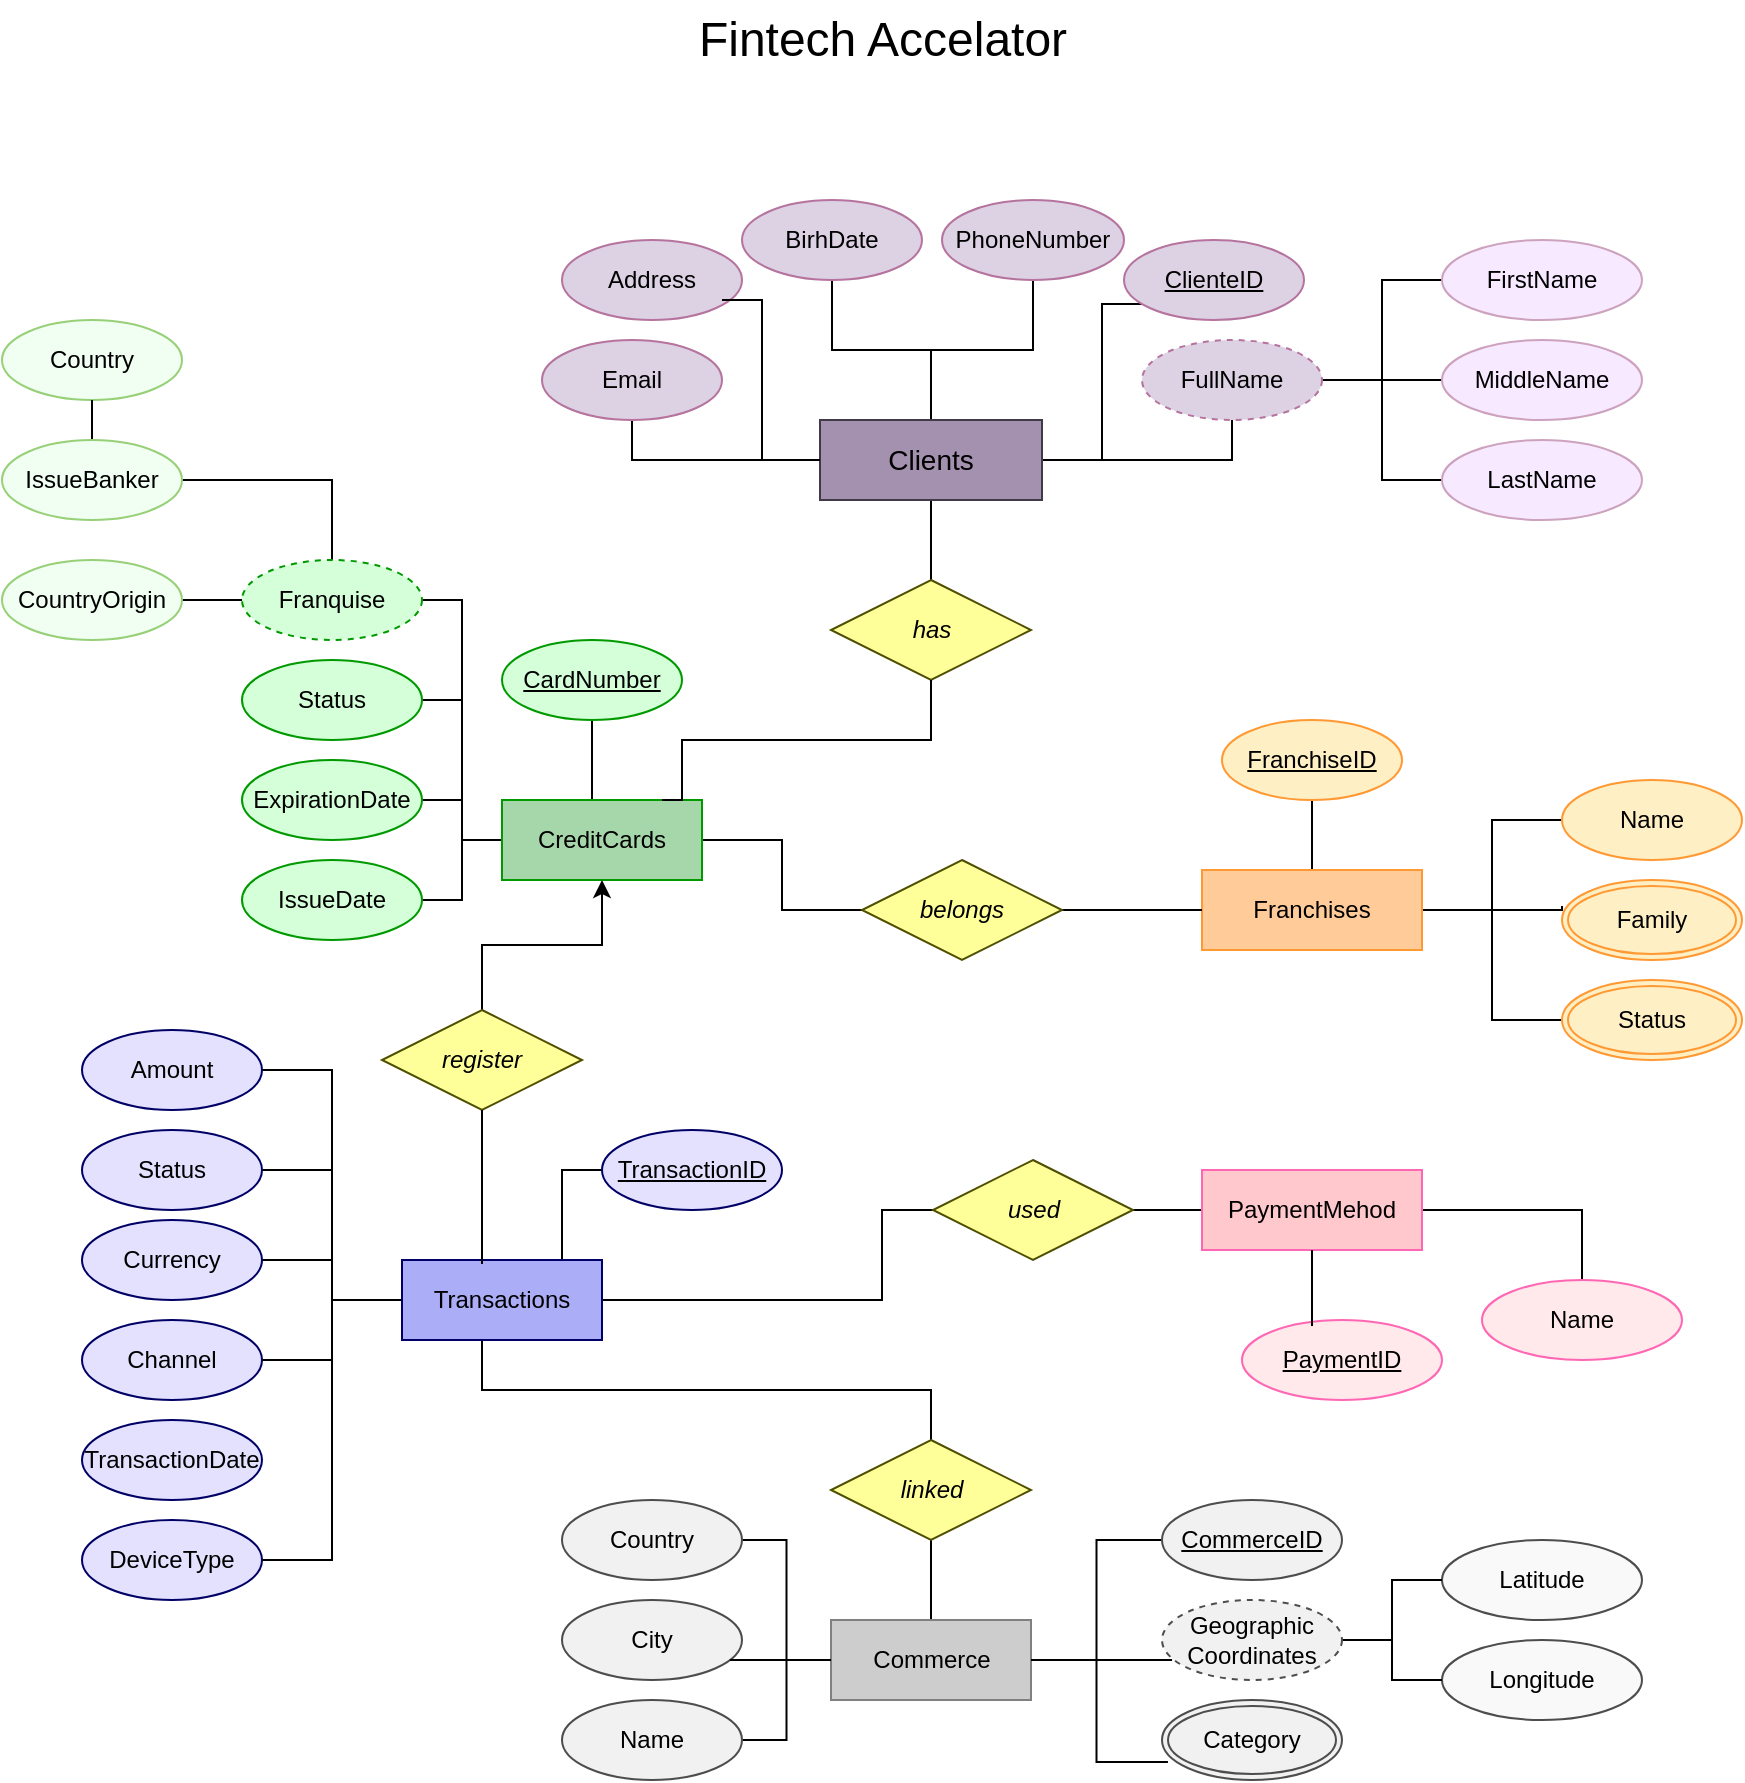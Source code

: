 <mxfile version="26.2.2">
  <diagram name="Página-1" id="xZXNUNrdJQR4dLXTSI1i">
    <mxGraphModel dx="1940" dy="537" grid="1" gridSize="10" guides="1" tooltips="1" connect="1" arrows="1" fold="1" page="1" pageScale="1" pageWidth="827" pageHeight="1169" math="0" shadow="0">
      <root>
        <mxCell id="0" />
        <mxCell id="1" parent="0" />
        <mxCell id="FD9Q3A7IaXbyk1uYH2CH-1" value="&lt;font style=&quot;font-size: 24px;&quot;&gt;Fintech Accelator&lt;/font&gt;" style="text;html=1;align=center;verticalAlign=middle;whiteSpace=wrap;rounded=0;" vertex="1" parent="1">
          <mxGeometry x="240" width="221" height="40" as="geometry" />
        </mxCell>
        <mxCell id="FD9Q3A7IaXbyk1uYH2CH-61" style="edgeStyle=orthogonalEdgeStyle;rounded=0;orthogonalLoop=1;jettySize=auto;html=1;endArrow=none;startFill=0;" edge="1" parent="1" source="FD9Q3A7IaXbyk1uYH2CH-6" target="FD9Q3A7IaXbyk1uYH2CH-32">
          <mxGeometry relative="1" as="geometry" />
        </mxCell>
        <mxCell id="FD9Q3A7IaXbyk1uYH2CH-106" style="edgeStyle=orthogonalEdgeStyle;rounded=0;orthogonalLoop=1;jettySize=auto;html=1;entryX=0.5;entryY=1;entryDx=0;entryDy=0;endArrow=none;startFill=0;" edge="1" parent="1" source="FD9Q3A7IaXbyk1uYH2CH-6" target="FD9Q3A7IaXbyk1uYH2CH-10">
          <mxGeometry relative="1" as="geometry" />
        </mxCell>
        <mxCell id="FD9Q3A7IaXbyk1uYH2CH-107" style="edgeStyle=orthogonalEdgeStyle;rounded=0;orthogonalLoop=1;jettySize=auto;html=1;entryX=0.5;entryY=1;entryDx=0;entryDy=0;endArrow=none;startFill=0;" edge="1" parent="1" source="FD9Q3A7IaXbyk1uYH2CH-6" target="FD9Q3A7IaXbyk1uYH2CH-14">
          <mxGeometry relative="1" as="geometry" />
        </mxCell>
        <mxCell id="FD9Q3A7IaXbyk1uYH2CH-109" style="edgeStyle=orthogonalEdgeStyle;rounded=0;orthogonalLoop=1;jettySize=auto;html=1;endArrow=none;startFill=0;" edge="1" parent="1" source="FD9Q3A7IaXbyk1uYH2CH-6" target="FD9Q3A7IaXbyk1uYH2CH-8">
          <mxGeometry relative="1" as="geometry" />
        </mxCell>
        <mxCell id="FD9Q3A7IaXbyk1uYH2CH-110" style="edgeStyle=orthogonalEdgeStyle;rounded=0;orthogonalLoop=1;jettySize=auto;html=1;entryX=0.5;entryY=1;entryDx=0;entryDy=0;endArrow=none;startFill=0;" edge="1" parent="1" source="FD9Q3A7IaXbyk1uYH2CH-6" target="FD9Q3A7IaXbyk1uYH2CH-7">
          <mxGeometry relative="1" as="geometry" />
        </mxCell>
        <mxCell id="FD9Q3A7IaXbyk1uYH2CH-111" style="edgeStyle=orthogonalEdgeStyle;rounded=0;orthogonalLoop=1;jettySize=auto;html=1;endArrow=none;startFill=0;entryX=0.211;entryY=0.8;entryDx=0;entryDy=0;entryPerimeter=0;" edge="1" parent="1" source="FD9Q3A7IaXbyk1uYH2CH-6" target="FD9Q3A7IaXbyk1uYH2CH-13">
          <mxGeometry relative="1" as="geometry">
            <mxPoint x="476" y="152" as="targetPoint" />
            <Array as="points">
              <mxPoint x="460" y="230" />
              <mxPoint x="460" y="152" />
            </Array>
          </mxGeometry>
        </mxCell>
        <mxCell id="FD9Q3A7IaXbyk1uYH2CH-6" value="&lt;font style=&quot;font-size: 14px;&quot;&gt;Clients&lt;/font&gt;" style="rounded=0;whiteSpace=wrap;html=1;fillColor=#A391AF;strokeColor=#403946;" vertex="1" parent="1">
          <mxGeometry x="319" y="210" width="111" height="40" as="geometry" />
        </mxCell>
        <mxCell id="FD9Q3A7IaXbyk1uYH2CH-7" value="PhoneNumber" style="ellipse;whiteSpace=wrap;html=1;align=center;fillColor=#DDD1E4;strokeColor=#B5739D;" vertex="1" parent="1">
          <mxGeometry x="380" y="100" width="91" height="40" as="geometry" />
        </mxCell>
        <mxCell id="FD9Q3A7IaXbyk1uYH2CH-8" value="BirhDate" style="ellipse;whiteSpace=wrap;html=1;align=center;fillColor=#DDD1E4;strokeColor=#B5739D;" vertex="1" parent="1">
          <mxGeometry x="280" y="100" width="90" height="40" as="geometry" />
        </mxCell>
        <mxCell id="FD9Q3A7IaXbyk1uYH2CH-9" value="Address" style="ellipse;whiteSpace=wrap;html=1;align=center;fillColor=#DDD1E4;strokeColor=#B5739D;" vertex="1" parent="1">
          <mxGeometry x="190" y="120" width="90" height="40" as="geometry" />
        </mxCell>
        <mxCell id="FD9Q3A7IaXbyk1uYH2CH-10" value="Email" style="ellipse;whiteSpace=wrap;html=1;align=center;fillColor=#DDD1E4;strokeColor=#B5739D;" vertex="1" parent="1">
          <mxGeometry x="180" y="170" width="90" height="40" as="geometry" />
        </mxCell>
        <mxCell id="FD9Q3A7IaXbyk1uYH2CH-13" value="ClienteID" style="ellipse;whiteSpace=wrap;html=1;align=center;fontStyle=4;fillColor=#DDD1E4;strokeColor=#B5739D;" vertex="1" parent="1">
          <mxGeometry x="471" y="120" width="90" height="40" as="geometry" />
        </mxCell>
        <mxCell id="FD9Q3A7IaXbyk1uYH2CH-112" style="edgeStyle=orthogonalEdgeStyle;rounded=0;orthogonalLoop=1;jettySize=auto;html=1;entryX=0;entryY=0.5;entryDx=0;entryDy=0;strokeWidth=1;endArrow=none;startFill=0;" edge="1" parent="1" source="FD9Q3A7IaXbyk1uYH2CH-14" target="FD9Q3A7IaXbyk1uYH2CH-18">
          <mxGeometry relative="1" as="geometry" />
        </mxCell>
        <mxCell id="FD9Q3A7IaXbyk1uYH2CH-113" style="edgeStyle=orthogonalEdgeStyle;rounded=0;orthogonalLoop=1;jettySize=auto;html=1;entryX=0;entryY=0.5;entryDx=0;entryDy=0;endArrow=none;startFill=0;" edge="1" parent="1" source="FD9Q3A7IaXbyk1uYH2CH-14" target="FD9Q3A7IaXbyk1uYH2CH-17">
          <mxGeometry relative="1" as="geometry" />
        </mxCell>
        <mxCell id="FD9Q3A7IaXbyk1uYH2CH-114" style="edgeStyle=orthogonalEdgeStyle;rounded=0;orthogonalLoop=1;jettySize=auto;html=1;entryX=0;entryY=0.5;entryDx=0;entryDy=0;endArrow=none;startFill=0;" edge="1" parent="1" source="FD9Q3A7IaXbyk1uYH2CH-14" target="FD9Q3A7IaXbyk1uYH2CH-16">
          <mxGeometry relative="1" as="geometry" />
        </mxCell>
        <mxCell id="FD9Q3A7IaXbyk1uYH2CH-14" value="FullName" style="ellipse;whiteSpace=wrap;html=1;align=center;dashed=1;fillColor=#DDD1E4;strokeColor=#B5739D;" vertex="1" parent="1">
          <mxGeometry x="480" y="170" width="90" height="40" as="geometry" />
        </mxCell>
        <mxCell id="FD9Q3A7IaXbyk1uYH2CH-16" value="LastName" style="ellipse;whiteSpace=wrap;html=1;align=center;fillColor=#F7E9FF;strokeColor=#CDA2BE;" vertex="1" parent="1">
          <mxGeometry x="630" y="220" width="100" height="40" as="geometry" />
        </mxCell>
        <mxCell id="FD9Q3A7IaXbyk1uYH2CH-17" value="MiddleName" style="ellipse;whiteSpace=wrap;html=1;align=center;fillColor=#F7E9FF;strokeColor=#CDA2BE;" vertex="1" parent="1">
          <mxGeometry x="630" y="170" width="100" height="40" as="geometry" />
        </mxCell>
        <mxCell id="FD9Q3A7IaXbyk1uYH2CH-18" value="FirstName" style="ellipse;whiteSpace=wrap;html=1;align=center;fillColor=#F7E9FF;strokeColor=#CDA2BE;" vertex="1" parent="1">
          <mxGeometry x="630" y="120" width="100" height="40" as="geometry" />
        </mxCell>
        <mxCell id="FD9Q3A7IaXbyk1uYH2CH-32" value="&lt;i&gt;has&lt;/i&gt;" style="shape=rhombus;perimeter=rhombusPerimeter;whiteSpace=wrap;html=1;align=center;fillColor=#FFFF99;strokeColor=#4E4E00;" vertex="1" parent="1">
          <mxGeometry x="324.5" y="290" width="100" height="50" as="geometry" />
        </mxCell>
        <mxCell id="FD9Q3A7IaXbyk1uYH2CH-44" style="edgeStyle=orthogonalEdgeStyle;rounded=0;orthogonalLoop=1;jettySize=auto;html=1;entryX=0.5;entryY=1;entryDx=0;entryDy=0;endArrow=none;startFill=0;" edge="1" parent="1" source="FD9Q3A7IaXbyk1uYH2CH-35" target="FD9Q3A7IaXbyk1uYH2CH-42">
          <mxGeometry relative="1" as="geometry">
            <Array as="points">
              <mxPoint x="205" y="390" />
              <mxPoint x="205" y="390" />
            </Array>
          </mxGeometry>
        </mxCell>
        <mxCell id="FD9Q3A7IaXbyk1uYH2CH-45" style="edgeStyle=orthogonalEdgeStyle;rounded=0;orthogonalLoop=1;jettySize=auto;html=1;entryX=1;entryY=0.5;entryDx=0;entryDy=0;endArrow=none;startFill=0;" edge="1" parent="1" source="FD9Q3A7IaXbyk1uYH2CH-35" target="FD9Q3A7IaXbyk1uYH2CH-43">
          <mxGeometry relative="1" as="geometry" />
        </mxCell>
        <mxCell id="FD9Q3A7IaXbyk1uYH2CH-62" style="edgeStyle=orthogonalEdgeStyle;rounded=0;orthogonalLoop=1;jettySize=auto;html=1;entryX=0;entryY=0.5;entryDx=0;entryDy=0;endArrow=none;startFill=0;" edge="1" parent="1" source="FD9Q3A7IaXbyk1uYH2CH-35" target="FD9Q3A7IaXbyk1uYH2CH-59">
          <mxGeometry relative="1" as="geometry" />
        </mxCell>
        <mxCell id="FD9Q3A7IaXbyk1uYH2CH-119" style="edgeStyle=orthogonalEdgeStyle;rounded=0;orthogonalLoop=1;jettySize=auto;html=1;entryX=1;entryY=0.5;entryDx=0;entryDy=0;endArrow=none;startFill=0;" edge="1" parent="1" source="FD9Q3A7IaXbyk1uYH2CH-35" target="FD9Q3A7IaXbyk1uYH2CH-39">
          <mxGeometry relative="1" as="geometry" />
        </mxCell>
        <mxCell id="FD9Q3A7IaXbyk1uYH2CH-120" style="edgeStyle=orthogonalEdgeStyle;rounded=0;orthogonalLoop=1;jettySize=auto;html=1;entryX=1;entryY=0.5;entryDx=0;entryDy=0;endArrow=none;startFill=0;" edge="1" parent="1" source="FD9Q3A7IaXbyk1uYH2CH-35" target="FD9Q3A7IaXbyk1uYH2CH-41">
          <mxGeometry relative="1" as="geometry" />
        </mxCell>
        <mxCell id="FD9Q3A7IaXbyk1uYH2CH-121" style="edgeStyle=orthogonalEdgeStyle;rounded=0;orthogonalLoop=1;jettySize=auto;html=1;entryX=1;entryY=0.5;entryDx=0;entryDy=0;endArrow=none;startFill=0;" edge="1" parent="1" source="FD9Q3A7IaXbyk1uYH2CH-35" target="FD9Q3A7IaXbyk1uYH2CH-40">
          <mxGeometry relative="1" as="geometry" />
        </mxCell>
        <mxCell id="FD9Q3A7IaXbyk1uYH2CH-35" value="CreditCards" style="whiteSpace=wrap;html=1;align=center;fillColor=#A6D7AA;strokeColor=#009900;" vertex="1" parent="1">
          <mxGeometry x="160" y="400" width="100" height="40" as="geometry" />
        </mxCell>
        <mxCell id="FD9Q3A7IaXbyk1uYH2CH-38" style="edgeStyle=orthogonalEdgeStyle;rounded=0;orthogonalLoop=1;jettySize=auto;html=1;endArrow=none;startFill=0;exitX=0.5;exitY=1;exitDx=0;exitDy=0;" edge="1" parent="1" source="FD9Q3A7IaXbyk1uYH2CH-32">
          <mxGeometry relative="1" as="geometry">
            <mxPoint x="240" y="400" as="targetPoint" />
            <Array as="points">
              <mxPoint x="375" y="370" />
              <mxPoint x="250" y="370" />
              <mxPoint x="250" y="400" />
            </Array>
          </mxGeometry>
        </mxCell>
        <mxCell id="FD9Q3A7IaXbyk1uYH2CH-39" value="Status" style="ellipse;whiteSpace=wrap;html=1;align=center;fillColor=#D4FFD9;strokeColor=#009900;" vertex="1" parent="1">
          <mxGeometry x="30" y="330" width="90" height="40" as="geometry" />
        </mxCell>
        <mxCell id="FD9Q3A7IaXbyk1uYH2CH-40" value="IssueDate" style="ellipse;whiteSpace=wrap;html=1;align=center;fillColor=#D4FFD9;strokeColor=#009900;" vertex="1" parent="1">
          <mxGeometry x="30" y="430" width="90" height="40" as="geometry" />
        </mxCell>
        <mxCell id="FD9Q3A7IaXbyk1uYH2CH-42" value="CardNumber" style="ellipse;whiteSpace=wrap;html=1;align=center;fontStyle=4;fillColor=#D4FFD9;strokeColor=#009900;" vertex="1" parent="1">
          <mxGeometry x="160" y="320" width="90" height="40" as="geometry" />
        </mxCell>
        <mxCell id="FD9Q3A7IaXbyk1uYH2CH-115" style="edgeStyle=orthogonalEdgeStyle;rounded=0;orthogonalLoop=1;jettySize=auto;html=1;entryX=1;entryY=0.5;entryDx=0;entryDy=0;endArrow=none;startFill=0;" edge="1" parent="1" source="FD9Q3A7IaXbyk1uYH2CH-43" target="FD9Q3A7IaXbyk1uYH2CH-51">
          <mxGeometry relative="1" as="geometry" />
        </mxCell>
        <mxCell id="FD9Q3A7IaXbyk1uYH2CH-116" style="edgeStyle=orthogonalEdgeStyle;rounded=0;orthogonalLoop=1;jettySize=auto;html=1;endArrow=none;startFill=0;" edge="1" parent="1" source="FD9Q3A7IaXbyk1uYH2CH-43" target="FD9Q3A7IaXbyk1uYH2CH-52">
          <mxGeometry relative="1" as="geometry">
            <Array as="points">
              <mxPoint x="75" y="240" />
            </Array>
          </mxGeometry>
        </mxCell>
        <mxCell id="FD9Q3A7IaXbyk1uYH2CH-43" value="Franquise" style="ellipse;whiteSpace=wrap;html=1;align=center;dashed=1;fillColor=#D4FFD9;strokeColor=#009900;" vertex="1" parent="1">
          <mxGeometry x="30" y="280" width="90" height="40" as="geometry" />
        </mxCell>
        <mxCell id="FD9Q3A7IaXbyk1uYH2CH-50" value="Country" style="ellipse;whiteSpace=wrap;html=1;align=center;fillColor=#F0FFF2;strokeColor=#97D077;" vertex="1" parent="1">
          <mxGeometry x="-90" y="160" width="90" height="40" as="geometry" />
        </mxCell>
        <mxCell id="FD9Q3A7IaXbyk1uYH2CH-51" value="CountryOrigin" style="ellipse;whiteSpace=wrap;html=1;align=center;fillColor=#F0FFF2;strokeColor=#97D077;" vertex="1" parent="1">
          <mxGeometry x="-90" y="280" width="90" height="40" as="geometry" />
        </mxCell>
        <mxCell id="FD9Q3A7IaXbyk1uYH2CH-159" style="edgeStyle=orthogonalEdgeStyle;rounded=0;orthogonalLoop=1;jettySize=auto;html=1;entryX=0.5;entryY=1;entryDx=0;entryDy=0;endArrow=none;startFill=0;" edge="1" parent="1" source="FD9Q3A7IaXbyk1uYH2CH-52" target="FD9Q3A7IaXbyk1uYH2CH-50">
          <mxGeometry relative="1" as="geometry" />
        </mxCell>
        <mxCell id="FD9Q3A7IaXbyk1uYH2CH-52" value="IssueBanker" style="ellipse;whiteSpace=wrap;html=1;align=center;fillColor=#F0FFF2;strokeColor=#97D077;" vertex="1" parent="1">
          <mxGeometry x="-90" y="220" width="90" height="40" as="geometry" />
        </mxCell>
        <mxCell id="FD9Q3A7IaXbyk1uYH2CH-69" style="edgeStyle=orthogonalEdgeStyle;rounded=0;orthogonalLoop=1;jettySize=auto;html=1;endArrow=none;startFill=0;" edge="1" parent="1" source="FD9Q3A7IaXbyk1uYH2CH-57" target="FD9Q3A7IaXbyk1uYH2CH-65">
          <mxGeometry relative="1" as="geometry" />
        </mxCell>
        <mxCell id="FD9Q3A7IaXbyk1uYH2CH-70" style="edgeStyle=orthogonalEdgeStyle;rounded=0;orthogonalLoop=1;jettySize=auto;html=1;entryX=0;entryY=0.5;entryDx=0;entryDy=0;endArrow=none;startFill=0;" edge="1" parent="1" source="FD9Q3A7IaXbyk1uYH2CH-57" target="FD9Q3A7IaXbyk1uYH2CH-64">
          <mxGeometry relative="1" as="geometry" />
        </mxCell>
        <mxCell id="FD9Q3A7IaXbyk1uYH2CH-72" style="edgeStyle=orthogonalEdgeStyle;rounded=0;orthogonalLoop=1;jettySize=auto;html=1;entryX=0.011;entryY=0.325;entryDx=0;entryDy=0;endArrow=none;startFill=0;entryPerimeter=0;" edge="1" parent="1" source="FD9Q3A7IaXbyk1uYH2CH-57" target="FD9Q3A7IaXbyk1uYH2CH-66">
          <mxGeometry relative="1" as="geometry">
            <Array as="points">
              <mxPoint x="690" y="455" />
            </Array>
          </mxGeometry>
        </mxCell>
        <mxCell id="FD9Q3A7IaXbyk1uYH2CH-73" style="edgeStyle=orthogonalEdgeStyle;rounded=0;orthogonalLoop=1;jettySize=auto;html=1;entryX=0;entryY=0.5;entryDx=0;entryDy=0;endArrow=none;startFill=0;" edge="1" parent="1" source="FD9Q3A7IaXbyk1uYH2CH-57" target="FD9Q3A7IaXbyk1uYH2CH-67">
          <mxGeometry relative="1" as="geometry" />
        </mxCell>
        <mxCell id="FD9Q3A7IaXbyk1uYH2CH-57" value="Franchises" style="whiteSpace=wrap;html=1;align=center;fillColor=#FFCC99;strokeColor=#FF9933;" vertex="1" parent="1">
          <mxGeometry x="510" y="435" width="110" height="40" as="geometry" />
        </mxCell>
        <mxCell id="FD9Q3A7IaXbyk1uYH2CH-63" style="edgeStyle=orthogonalEdgeStyle;rounded=0;orthogonalLoop=1;jettySize=auto;html=1;entryX=0;entryY=0.5;entryDx=0;entryDy=0;endArrow=none;startFill=0;" edge="1" parent="1" source="FD9Q3A7IaXbyk1uYH2CH-59" target="FD9Q3A7IaXbyk1uYH2CH-57">
          <mxGeometry relative="1" as="geometry" />
        </mxCell>
        <mxCell id="FD9Q3A7IaXbyk1uYH2CH-59" value="&lt;i&gt;belongs&lt;/i&gt;" style="shape=rhombus;perimeter=rhombusPerimeter;whiteSpace=wrap;html=1;align=center;fillColor=#FFFF99;strokeColor=#4E4E00;" vertex="1" parent="1">
          <mxGeometry x="340" y="430" width="100" height="50" as="geometry" />
        </mxCell>
        <mxCell id="FD9Q3A7IaXbyk1uYH2CH-64" value="Name" style="ellipse;whiteSpace=wrap;html=1;align=center;fillColor=#FFEFC5;strokeColor=#FF9933;" vertex="1" parent="1">
          <mxGeometry x="690" y="390" width="90" height="40" as="geometry" />
        </mxCell>
        <mxCell id="FD9Q3A7IaXbyk1uYH2CH-65" value="FranchiseID" style="ellipse;whiteSpace=wrap;html=1;align=center;fontStyle=4;fillColor=#FFEFC5;strokeColor=#FF9933;" vertex="1" parent="1">
          <mxGeometry x="520" y="360" width="90" height="40" as="geometry" />
        </mxCell>
        <mxCell id="FD9Q3A7IaXbyk1uYH2CH-66" value="Family" style="ellipse;shape=doubleEllipse;margin=3;whiteSpace=wrap;html=1;align=center;fillColor=#FFEFC5;strokeColor=#FF9933;" vertex="1" parent="1">
          <mxGeometry x="690" y="440" width="90" height="40" as="geometry" />
        </mxCell>
        <mxCell id="FD9Q3A7IaXbyk1uYH2CH-67" value="Status" style="ellipse;shape=doubleEllipse;margin=3;whiteSpace=wrap;html=1;align=center;fillColor=#FFEFC5;strokeColor=#FF9933;" vertex="1" parent="1">
          <mxGeometry x="690" y="490" width="90" height="40" as="geometry" />
        </mxCell>
        <mxCell id="FD9Q3A7IaXbyk1uYH2CH-87" value="" style="edgeStyle=orthogonalEdgeStyle;rounded=0;orthogonalLoop=1;jettySize=auto;html=1;" edge="1" parent="1" source="FD9Q3A7IaXbyk1uYH2CH-74" target="FD9Q3A7IaXbyk1uYH2CH-35">
          <mxGeometry relative="1" as="geometry" />
        </mxCell>
        <mxCell id="FD9Q3A7IaXbyk1uYH2CH-74" value="&lt;i&gt;register&lt;/i&gt;" style="shape=rhombus;perimeter=rhombusPerimeter;whiteSpace=wrap;html=1;align=center;fillColor=#FFFF99;strokeColor=#4E4E00;" vertex="1" parent="1">
          <mxGeometry x="100" y="505" width="100" height="50" as="geometry" />
        </mxCell>
        <mxCell id="FD9Q3A7IaXbyk1uYH2CH-96" style="edgeStyle=orthogonalEdgeStyle;rounded=0;orthogonalLoop=1;jettySize=auto;html=1;entryX=1;entryY=0.5;entryDx=0;entryDy=0;endArrow=none;startFill=0;" edge="1" parent="1" source="FD9Q3A7IaXbyk1uYH2CH-77" target="FD9Q3A7IaXbyk1uYH2CH-84">
          <mxGeometry relative="1" as="geometry" />
        </mxCell>
        <mxCell id="FD9Q3A7IaXbyk1uYH2CH-98" style="edgeStyle=orthogonalEdgeStyle;rounded=0;orthogonalLoop=1;jettySize=auto;html=1;entryX=1;entryY=0.5;entryDx=0;entryDy=0;endArrow=none;startFill=0;" edge="1" parent="1" source="FD9Q3A7IaXbyk1uYH2CH-77" target="FD9Q3A7IaXbyk1uYH2CH-83">
          <mxGeometry relative="1" as="geometry" />
        </mxCell>
        <mxCell id="FD9Q3A7IaXbyk1uYH2CH-99" style="edgeStyle=orthogonalEdgeStyle;rounded=0;orthogonalLoop=1;jettySize=auto;html=1;entryX=1;entryY=0.5;entryDx=0;entryDy=0;endArrow=none;startFill=0;" edge="1" parent="1" source="FD9Q3A7IaXbyk1uYH2CH-77" target="FD9Q3A7IaXbyk1uYH2CH-85">
          <mxGeometry relative="1" as="geometry" />
        </mxCell>
        <mxCell id="FD9Q3A7IaXbyk1uYH2CH-100" style="edgeStyle=orthogonalEdgeStyle;rounded=0;orthogonalLoop=1;jettySize=auto;html=1;entryX=1;entryY=0.5;entryDx=0;entryDy=0;endArrow=none;startFill=0;" edge="1" parent="1" source="FD9Q3A7IaXbyk1uYH2CH-77" target="FD9Q3A7IaXbyk1uYH2CH-82">
          <mxGeometry relative="1" as="geometry" />
        </mxCell>
        <mxCell id="FD9Q3A7IaXbyk1uYH2CH-102" style="edgeStyle=orthogonalEdgeStyle;rounded=0;orthogonalLoop=1;jettySize=auto;html=1;entryX=1;entryY=0.5;entryDx=0;entryDy=0;endArrow=none;startFill=0;" edge="1" parent="1" source="FD9Q3A7IaXbyk1uYH2CH-77" target="FD9Q3A7IaXbyk1uYH2CH-80">
          <mxGeometry relative="1" as="geometry" />
        </mxCell>
        <mxCell id="FD9Q3A7IaXbyk1uYH2CH-123" style="edgeStyle=orthogonalEdgeStyle;rounded=0;orthogonalLoop=1;jettySize=auto;html=1;entryX=0;entryY=0.5;entryDx=0;entryDy=0;endArrow=none;startFill=0;" edge="1" parent="1" source="FD9Q3A7IaXbyk1uYH2CH-77" target="FD9Q3A7IaXbyk1uYH2CH-122">
          <mxGeometry relative="1" as="geometry">
            <Array as="points">
              <mxPoint x="350" y="650" />
              <mxPoint x="350" y="605" />
            </Array>
          </mxGeometry>
        </mxCell>
        <mxCell id="FD9Q3A7IaXbyk1uYH2CH-126" style="edgeStyle=orthogonalEdgeStyle;rounded=0;orthogonalLoop=1;jettySize=auto;html=1;entryX=0;entryY=0.5;entryDx=0;entryDy=0;endArrow=none;startFill=0;" edge="1" parent="1" source="FD9Q3A7IaXbyk1uYH2CH-77" target="FD9Q3A7IaXbyk1uYH2CH-91">
          <mxGeometry relative="1" as="geometry">
            <Array as="points">
              <mxPoint x="190" y="585" />
            </Array>
          </mxGeometry>
        </mxCell>
        <mxCell id="FD9Q3A7IaXbyk1uYH2CH-133" style="edgeStyle=orthogonalEdgeStyle;rounded=0;orthogonalLoop=1;jettySize=auto;html=1;entryX=0.5;entryY=0;entryDx=0;entryDy=0;exitX=0.5;exitY=1;exitDx=0;exitDy=0;endArrow=none;startFill=0;" edge="1" parent="1" source="FD9Q3A7IaXbyk1uYH2CH-77" target="FD9Q3A7IaXbyk1uYH2CH-132">
          <mxGeometry relative="1" as="geometry">
            <Array as="points">
              <mxPoint x="150" y="670" />
              <mxPoint x="150" y="695" />
              <mxPoint x="375" y="695" />
            </Array>
          </mxGeometry>
        </mxCell>
        <mxCell id="FD9Q3A7IaXbyk1uYH2CH-77" value="Transactions" style="whiteSpace=wrap;html=1;align=center;fillColor=#ABADF6;strokeColor=#000066;" vertex="1" parent="1">
          <mxGeometry x="110" y="630" width="100" height="40" as="geometry" />
        </mxCell>
        <mxCell id="FD9Q3A7IaXbyk1uYH2CH-80" value="DeviceType" style="ellipse;whiteSpace=wrap;html=1;align=center;fillColor=#E4E1FF;strokeColor=#000066;" vertex="1" parent="1">
          <mxGeometry x="-50" y="760" width="90" height="40" as="geometry" />
        </mxCell>
        <mxCell id="FD9Q3A7IaXbyk1uYH2CH-81" value="TransactionDate" style="ellipse;whiteSpace=wrap;html=1;align=center;fillColor=#E4E1FF;strokeColor=#000066;" vertex="1" parent="1">
          <mxGeometry x="-50" y="710" width="90" height="40" as="geometry" />
        </mxCell>
        <mxCell id="FD9Q3A7IaXbyk1uYH2CH-82" value="Channel" style="ellipse;whiteSpace=wrap;html=1;align=center;fillColor=#E4E1FF;strokeColor=#000066;" vertex="1" parent="1">
          <mxGeometry x="-50" y="660" width="90" height="40" as="geometry" />
        </mxCell>
        <mxCell id="FD9Q3A7IaXbyk1uYH2CH-83" value="Currency" style="ellipse;whiteSpace=wrap;html=1;align=center;fillColor=#E4E1FF;strokeColor=#000066;" vertex="1" parent="1">
          <mxGeometry x="-50" y="610" width="90" height="40" as="geometry" />
        </mxCell>
        <mxCell id="FD9Q3A7IaXbyk1uYH2CH-84" value="Status" style="ellipse;whiteSpace=wrap;html=1;align=center;fillColor=#E4E1FF;strokeColor=#000066;" vertex="1" parent="1">
          <mxGeometry x="-50" y="565" width="90" height="40" as="geometry" />
        </mxCell>
        <mxCell id="FD9Q3A7IaXbyk1uYH2CH-85" value="Amount" style="ellipse;whiteSpace=wrap;html=1;align=center;fillColor=#E4E1FF;strokeColor=#000066;" vertex="1" parent="1">
          <mxGeometry x="-50" y="515" width="90" height="40" as="geometry" />
        </mxCell>
        <mxCell id="FD9Q3A7IaXbyk1uYH2CH-41" value="ExpirationDate" style="ellipse;whiteSpace=wrap;html=1;align=center;fillColor=#D4FFD9;strokeColor=#009900;" vertex="1" parent="1">
          <mxGeometry x="30" y="380" width="90" height="40" as="geometry" />
        </mxCell>
        <mxCell id="FD9Q3A7IaXbyk1uYH2CH-88" style="edgeStyle=orthogonalEdgeStyle;rounded=0;orthogonalLoop=1;jettySize=auto;html=1;exitX=0.5;exitY=1;exitDx=0;exitDy=0;" edge="1" parent="1" source="FD9Q3A7IaXbyk1uYH2CH-82" target="FD9Q3A7IaXbyk1uYH2CH-82">
          <mxGeometry relative="1" as="geometry" />
        </mxCell>
        <mxCell id="FD9Q3A7IaXbyk1uYH2CH-89" style="edgeStyle=orthogonalEdgeStyle;rounded=0;orthogonalLoop=1;jettySize=auto;html=1;entryX=0.4;entryY=0.05;entryDx=0;entryDy=0;entryPerimeter=0;endArrow=none;startFill=0;" edge="1" parent="1" source="FD9Q3A7IaXbyk1uYH2CH-74" target="FD9Q3A7IaXbyk1uYH2CH-77">
          <mxGeometry relative="1" as="geometry" />
        </mxCell>
        <mxCell id="FD9Q3A7IaXbyk1uYH2CH-91" value="TransactionID" style="ellipse;whiteSpace=wrap;html=1;align=center;fontStyle=4;fillColor=#E4E1FF;strokeColor=#000066;" vertex="1" parent="1">
          <mxGeometry x="210" y="565" width="90" height="40" as="geometry" />
        </mxCell>
        <mxCell id="FD9Q3A7IaXbyk1uYH2CH-108" style="edgeStyle=orthogonalEdgeStyle;rounded=0;orthogonalLoop=1;jettySize=auto;html=1;endArrow=none;startFill=0;" edge="1" parent="1" source="FD9Q3A7IaXbyk1uYH2CH-6">
          <mxGeometry relative="1" as="geometry">
            <mxPoint x="270" y="150" as="targetPoint" />
            <Array as="points">
              <mxPoint x="290" y="230" />
              <mxPoint x="290" y="150" />
            </Array>
          </mxGeometry>
        </mxCell>
        <mxCell id="FD9Q3A7IaXbyk1uYH2CH-125" style="edgeStyle=orthogonalEdgeStyle;rounded=0;orthogonalLoop=1;jettySize=auto;html=1;entryX=0;entryY=0.5;entryDx=0;entryDy=0;endArrow=none;startFill=0;" edge="1" parent="1" source="FD9Q3A7IaXbyk1uYH2CH-122" target="FD9Q3A7IaXbyk1uYH2CH-124">
          <mxGeometry relative="1" as="geometry" />
        </mxCell>
        <mxCell id="FD9Q3A7IaXbyk1uYH2CH-122" value="&lt;i&gt;used&lt;/i&gt;" style="shape=rhombus;perimeter=rhombusPerimeter;whiteSpace=wrap;html=1;align=center;fillColor=#FFFF99;strokeColor=#4E4E00;" vertex="1" parent="1">
          <mxGeometry x="375.5" y="580" width="100" height="50" as="geometry" />
        </mxCell>
        <mxCell id="FD9Q3A7IaXbyk1uYH2CH-129" style="edgeStyle=orthogonalEdgeStyle;rounded=0;orthogonalLoop=1;jettySize=auto;html=1;entryX=0.5;entryY=0;entryDx=0;entryDy=0;endArrow=none;startFill=0;" edge="1" parent="1" source="FD9Q3A7IaXbyk1uYH2CH-124" target="FD9Q3A7IaXbyk1uYH2CH-128">
          <mxGeometry relative="1" as="geometry" />
        </mxCell>
        <mxCell id="FD9Q3A7IaXbyk1uYH2CH-124" value="PaymentMehod" style="whiteSpace=wrap;html=1;align=center;fillColor=#FFC8CD;strokeColor=#FF66B3;" vertex="1" parent="1">
          <mxGeometry x="510" y="585" width="110" height="40" as="geometry" />
        </mxCell>
        <mxCell id="FD9Q3A7IaXbyk1uYH2CH-127" value="PaymentID" style="ellipse;whiteSpace=wrap;html=1;align=center;fontStyle=4;fillColor=#FFE9EA;strokeColor=#FF66B3;" vertex="1" parent="1">
          <mxGeometry x="530" y="660" width="100" height="40" as="geometry" />
        </mxCell>
        <mxCell id="FD9Q3A7IaXbyk1uYH2CH-128" value="Name" style="ellipse;whiteSpace=wrap;html=1;align=center;fillColor=#FFE9EA;strokeColor=#FF66B3;" vertex="1" parent="1">
          <mxGeometry x="650" y="640" width="100" height="40" as="geometry" />
        </mxCell>
        <mxCell id="FD9Q3A7IaXbyk1uYH2CH-130" style="edgeStyle=orthogonalEdgeStyle;rounded=0;orthogonalLoop=1;jettySize=auto;html=1;entryX=0.35;entryY=0.075;entryDx=0;entryDy=0;entryPerimeter=0;endArrow=none;startFill=0;" edge="1" parent="1" source="FD9Q3A7IaXbyk1uYH2CH-124" target="FD9Q3A7IaXbyk1uYH2CH-127">
          <mxGeometry relative="1" as="geometry" />
        </mxCell>
        <mxCell id="FD9Q3A7IaXbyk1uYH2CH-136" style="edgeStyle=orthogonalEdgeStyle;rounded=0;orthogonalLoop=1;jettySize=auto;html=1;endArrow=none;startFill=0;" edge="1" parent="1" source="FD9Q3A7IaXbyk1uYH2CH-132" target="FD9Q3A7IaXbyk1uYH2CH-134">
          <mxGeometry relative="1" as="geometry" />
        </mxCell>
        <mxCell id="FD9Q3A7IaXbyk1uYH2CH-132" value="&lt;i&gt;linked&lt;/i&gt;" style="shape=rhombus;perimeter=rhombusPerimeter;whiteSpace=wrap;html=1;align=center;fillColor=#FFFF99;strokeColor=#4E4E00;" vertex="1" parent="1">
          <mxGeometry x="324.5" y="720" width="100" height="50" as="geometry" />
        </mxCell>
        <mxCell id="FD9Q3A7IaXbyk1uYH2CH-152" style="edgeStyle=orthogonalEdgeStyle;rounded=0;orthogonalLoop=1;jettySize=auto;html=1;entryX=0;entryY=0.5;entryDx=0;entryDy=0;endArrow=none;startFill=0;" edge="1" parent="1" source="FD9Q3A7IaXbyk1uYH2CH-134" target="FD9Q3A7IaXbyk1uYH2CH-144">
          <mxGeometry relative="1" as="geometry" />
        </mxCell>
        <mxCell id="FD9Q3A7IaXbyk1uYH2CH-155" style="edgeStyle=orthogonalEdgeStyle;rounded=0;orthogonalLoop=1;jettySize=auto;html=1;entryX=1;entryY=0.5;entryDx=0;entryDy=0;endArrow=none;startFill=0;" edge="1" parent="1" source="FD9Q3A7IaXbyk1uYH2CH-134" target="FD9Q3A7IaXbyk1uYH2CH-141">
          <mxGeometry relative="1" as="geometry" />
        </mxCell>
        <mxCell id="FD9Q3A7IaXbyk1uYH2CH-156" style="edgeStyle=orthogonalEdgeStyle;rounded=0;orthogonalLoop=1;jettySize=auto;html=1;entryX=1;entryY=0.5;entryDx=0;entryDy=0;endArrow=none;startFill=0;" edge="1" parent="1" source="FD9Q3A7IaXbyk1uYH2CH-134" target="FD9Q3A7IaXbyk1uYH2CH-139">
          <mxGeometry relative="1" as="geometry" />
        </mxCell>
        <mxCell id="FD9Q3A7IaXbyk1uYH2CH-134" value="Commerce" style="whiteSpace=wrap;html=1;align=center;fillColor=#CDCDCD;strokeColor=#808080;" vertex="1" parent="1">
          <mxGeometry x="324.5" y="810" width="100" height="40" as="geometry" />
        </mxCell>
        <mxCell id="FD9Q3A7IaXbyk1uYH2CH-137" value="Longitude" style="ellipse;whiteSpace=wrap;html=1;align=center;strokeColor=#4D4D4D;fillColor=#F9F9F9;" vertex="1" parent="1">
          <mxGeometry x="630" y="820" width="100" height="40" as="geometry" />
        </mxCell>
        <mxCell id="FD9Q3A7IaXbyk1uYH2CH-138" value="Latitude" style="ellipse;whiteSpace=wrap;html=1;align=center;strokeColor=#4D4D4D;fillColor=#F9F9F9;" vertex="1" parent="1">
          <mxGeometry x="630" y="770" width="100" height="40" as="geometry" />
        </mxCell>
        <mxCell id="FD9Q3A7IaXbyk1uYH2CH-139" value="Name" style="ellipse;whiteSpace=wrap;html=1;align=center;fillColor=#F1F1F1;strokeColor=#4D4D4D;" vertex="1" parent="1">
          <mxGeometry x="190" y="850" width="90" height="40" as="geometry" />
        </mxCell>
        <mxCell id="FD9Q3A7IaXbyk1uYH2CH-140" value="City" style="ellipse;whiteSpace=wrap;html=1;align=center;fillColor=#F1F1F1;strokeColor=#4D4D4D;" vertex="1" parent="1">
          <mxGeometry x="190" y="800" width="90" height="40" as="geometry" />
        </mxCell>
        <mxCell id="FD9Q3A7IaXbyk1uYH2CH-141" value="Country" style="ellipse;whiteSpace=wrap;html=1;align=center;fillColor=#F1F1F1;strokeColor=#4D4D4D;" vertex="1" parent="1">
          <mxGeometry x="190" y="750" width="90" height="40" as="geometry" />
        </mxCell>
        <mxCell id="FD9Q3A7IaXbyk1uYH2CH-142" value="Category" style="ellipse;shape=doubleEllipse;margin=3;whiteSpace=wrap;html=1;align=center;fillColor=#F1F1F1;strokeColor=#4D4D4D;" vertex="1" parent="1">
          <mxGeometry x="490" y="850" width="90" height="40" as="geometry" />
        </mxCell>
        <mxCell id="FD9Q3A7IaXbyk1uYH2CH-157" style="edgeStyle=orthogonalEdgeStyle;rounded=0;orthogonalLoop=1;jettySize=auto;html=1;entryX=0;entryY=0.5;entryDx=0;entryDy=0;endArrow=none;startFill=0;" edge="1" parent="1" source="FD9Q3A7IaXbyk1uYH2CH-143" target="FD9Q3A7IaXbyk1uYH2CH-138">
          <mxGeometry relative="1" as="geometry" />
        </mxCell>
        <mxCell id="FD9Q3A7IaXbyk1uYH2CH-158" style="edgeStyle=orthogonalEdgeStyle;rounded=0;orthogonalLoop=1;jettySize=auto;html=1;entryX=0;entryY=0.5;entryDx=0;entryDy=0;endArrow=none;startFill=0;" edge="1" parent="1" source="FD9Q3A7IaXbyk1uYH2CH-143" target="FD9Q3A7IaXbyk1uYH2CH-137">
          <mxGeometry relative="1" as="geometry" />
        </mxCell>
        <mxCell id="FD9Q3A7IaXbyk1uYH2CH-143" value="Geographic&lt;div&gt;Coordinates&lt;/div&gt;" style="ellipse;whiteSpace=wrap;html=1;align=center;dashed=1;fillColor=#F1F1F1;strokeColor=#4D4D4D;" vertex="1" parent="1">
          <mxGeometry x="490" y="800" width="90" height="40" as="geometry" />
        </mxCell>
        <mxCell id="FD9Q3A7IaXbyk1uYH2CH-144" value="CommerceID" style="ellipse;whiteSpace=wrap;html=1;align=center;fontStyle=4;fillColor=#F1F1F1;strokeColor=#4D4D4D;" vertex="1" parent="1">
          <mxGeometry x="490" y="750" width="90" height="40" as="geometry" />
        </mxCell>
        <mxCell id="FD9Q3A7IaXbyk1uYH2CH-151" style="edgeStyle=orthogonalEdgeStyle;rounded=0;orthogonalLoop=1;jettySize=auto;html=1;entryX=0.056;entryY=0.75;entryDx=0;entryDy=0;entryPerimeter=0;endArrow=none;startFill=0;" edge="1" parent="1" source="FD9Q3A7IaXbyk1uYH2CH-134" target="FD9Q3A7IaXbyk1uYH2CH-143">
          <mxGeometry relative="1" as="geometry" />
        </mxCell>
        <mxCell id="FD9Q3A7IaXbyk1uYH2CH-153" style="edgeStyle=orthogonalEdgeStyle;rounded=0;orthogonalLoop=1;jettySize=auto;html=1;entryX=0.033;entryY=0.775;entryDx=0;entryDy=0;entryPerimeter=0;endArrow=none;startFill=0;" edge="1" parent="1" source="FD9Q3A7IaXbyk1uYH2CH-134" target="FD9Q3A7IaXbyk1uYH2CH-142">
          <mxGeometry relative="1" as="geometry" />
        </mxCell>
        <mxCell id="FD9Q3A7IaXbyk1uYH2CH-154" style="edgeStyle=orthogonalEdgeStyle;rounded=0;orthogonalLoop=1;jettySize=auto;html=1;entryX=0.933;entryY=0.75;entryDx=0;entryDy=0;entryPerimeter=0;endArrow=none;startFill=0;" edge="1" parent="1" source="FD9Q3A7IaXbyk1uYH2CH-134" target="FD9Q3A7IaXbyk1uYH2CH-140">
          <mxGeometry relative="1" as="geometry" />
        </mxCell>
      </root>
    </mxGraphModel>
  </diagram>
</mxfile>
